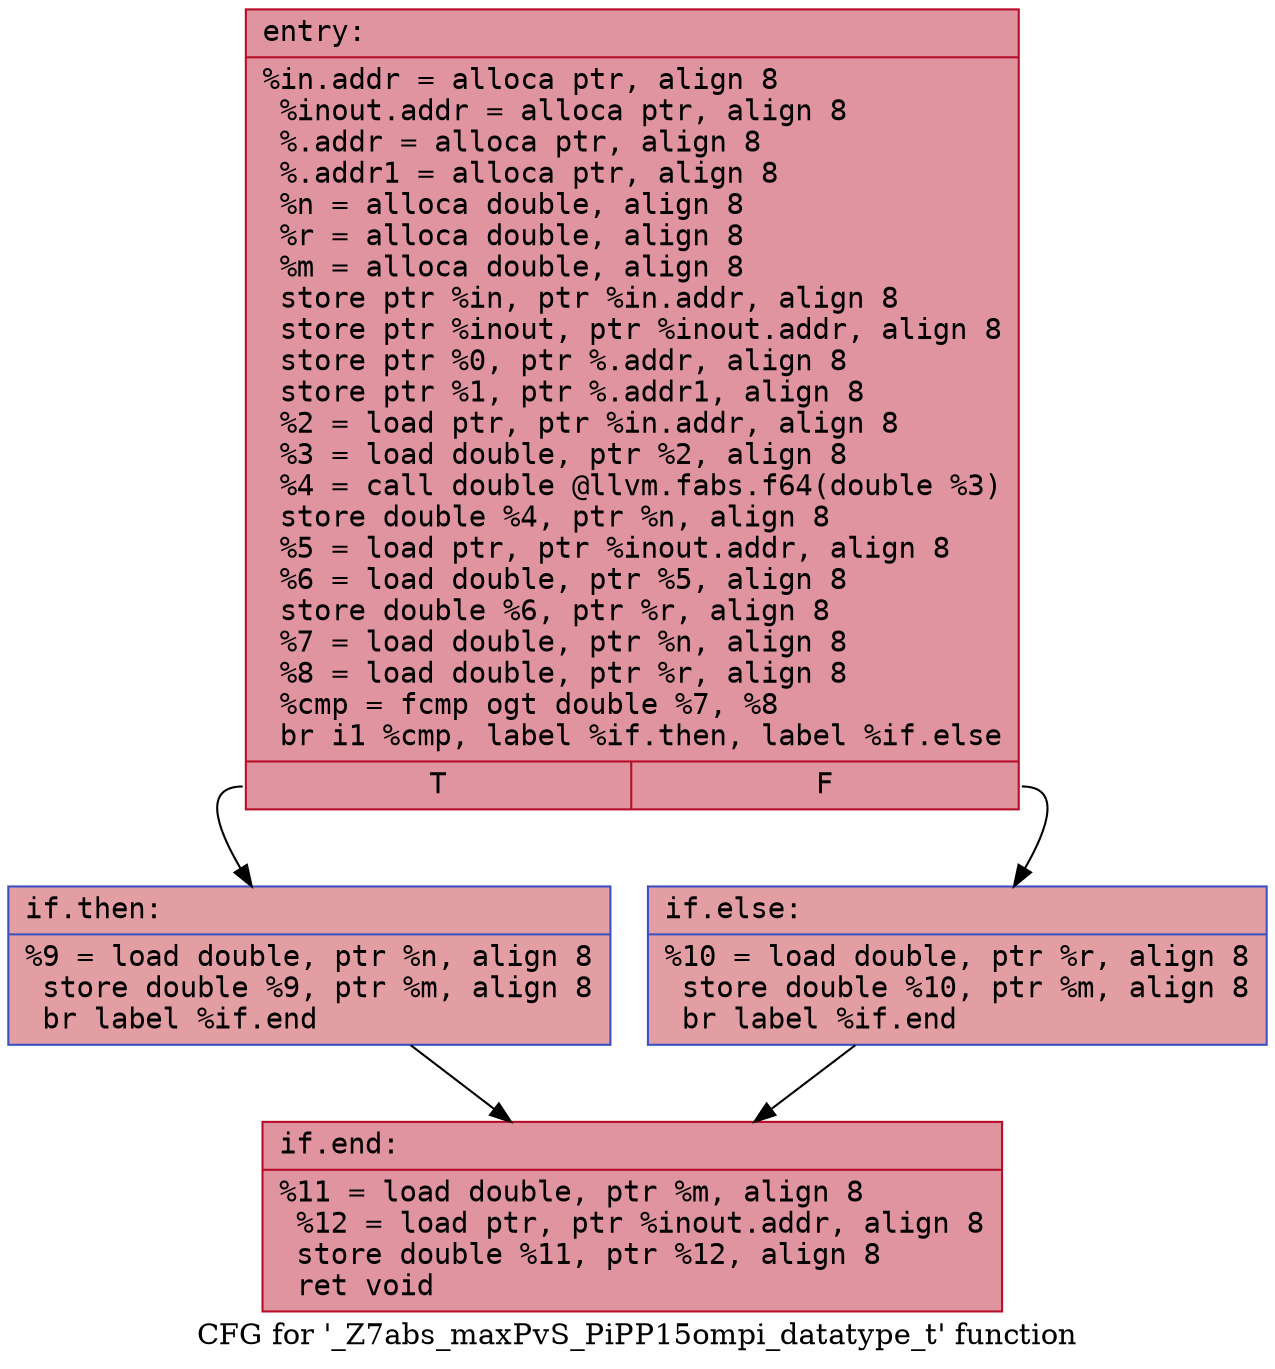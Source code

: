 digraph "CFG for '_Z7abs_maxPvS_PiPP15ompi_datatype_t' function" {
	label="CFG for '_Z7abs_maxPvS_PiPP15ompi_datatype_t' function";

	Node0x5591401ef990 [shape=record,color="#b70d28ff", style=filled, fillcolor="#b70d2870" fontname="Courier",label="{entry:\l|  %in.addr = alloca ptr, align 8\l  %inout.addr = alloca ptr, align 8\l  %.addr = alloca ptr, align 8\l  %.addr1 = alloca ptr, align 8\l  %n = alloca double, align 8\l  %r = alloca double, align 8\l  %m = alloca double, align 8\l  store ptr %in, ptr %in.addr, align 8\l  store ptr %inout, ptr %inout.addr, align 8\l  store ptr %0, ptr %.addr, align 8\l  store ptr %1, ptr %.addr1, align 8\l  %2 = load ptr, ptr %in.addr, align 8\l  %3 = load double, ptr %2, align 8\l  %4 = call double @llvm.fabs.f64(double %3)\l  store double %4, ptr %n, align 8\l  %5 = load ptr, ptr %inout.addr, align 8\l  %6 = load double, ptr %5, align 8\l  store double %6, ptr %r, align 8\l  %7 = load double, ptr %n, align 8\l  %8 = load double, ptr %r, align 8\l  %cmp = fcmp ogt double %7, %8\l  br i1 %cmp, label %if.then, label %if.else\l|{<s0>T|<s1>F}}"];
	Node0x5591401ef990:s0 -> Node0x5591401f0a90[tooltip="entry -> if.then\nProbability 50.00%" ];
	Node0x5591401ef990:s1 -> Node0x5591401f0b60[tooltip="entry -> if.else\nProbability 50.00%" ];
	Node0x5591401f0a90 [shape=record,color="#3d50c3ff", style=filled, fillcolor="#be242e70" fontname="Courier",label="{if.then:\l|  %9 = load double, ptr %n, align 8\l  store double %9, ptr %m, align 8\l  br label %if.end\l}"];
	Node0x5591401f0a90 -> Node0x5591401f0fa0[tooltip="if.then -> if.end\nProbability 100.00%" ];
	Node0x5591401f0b60 [shape=record,color="#3d50c3ff", style=filled, fillcolor="#be242e70" fontname="Courier",label="{if.else:\l|  %10 = load double, ptr %r, align 8\l  store double %10, ptr %m, align 8\l  br label %if.end\l}"];
	Node0x5591401f0b60 -> Node0x5591401f0fa0[tooltip="if.else -> if.end\nProbability 100.00%" ];
	Node0x5591401f0fa0 [shape=record,color="#b70d28ff", style=filled, fillcolor="#b70d2870" fontname="Courier",label="{if.end:\l|  %11 = load double, ptr %m, align 8\l  %12 = load ptr, ptr %inout.addr, align 8\l  store double %11, ptr %12, align 8\l  ret void\l}"];
}
